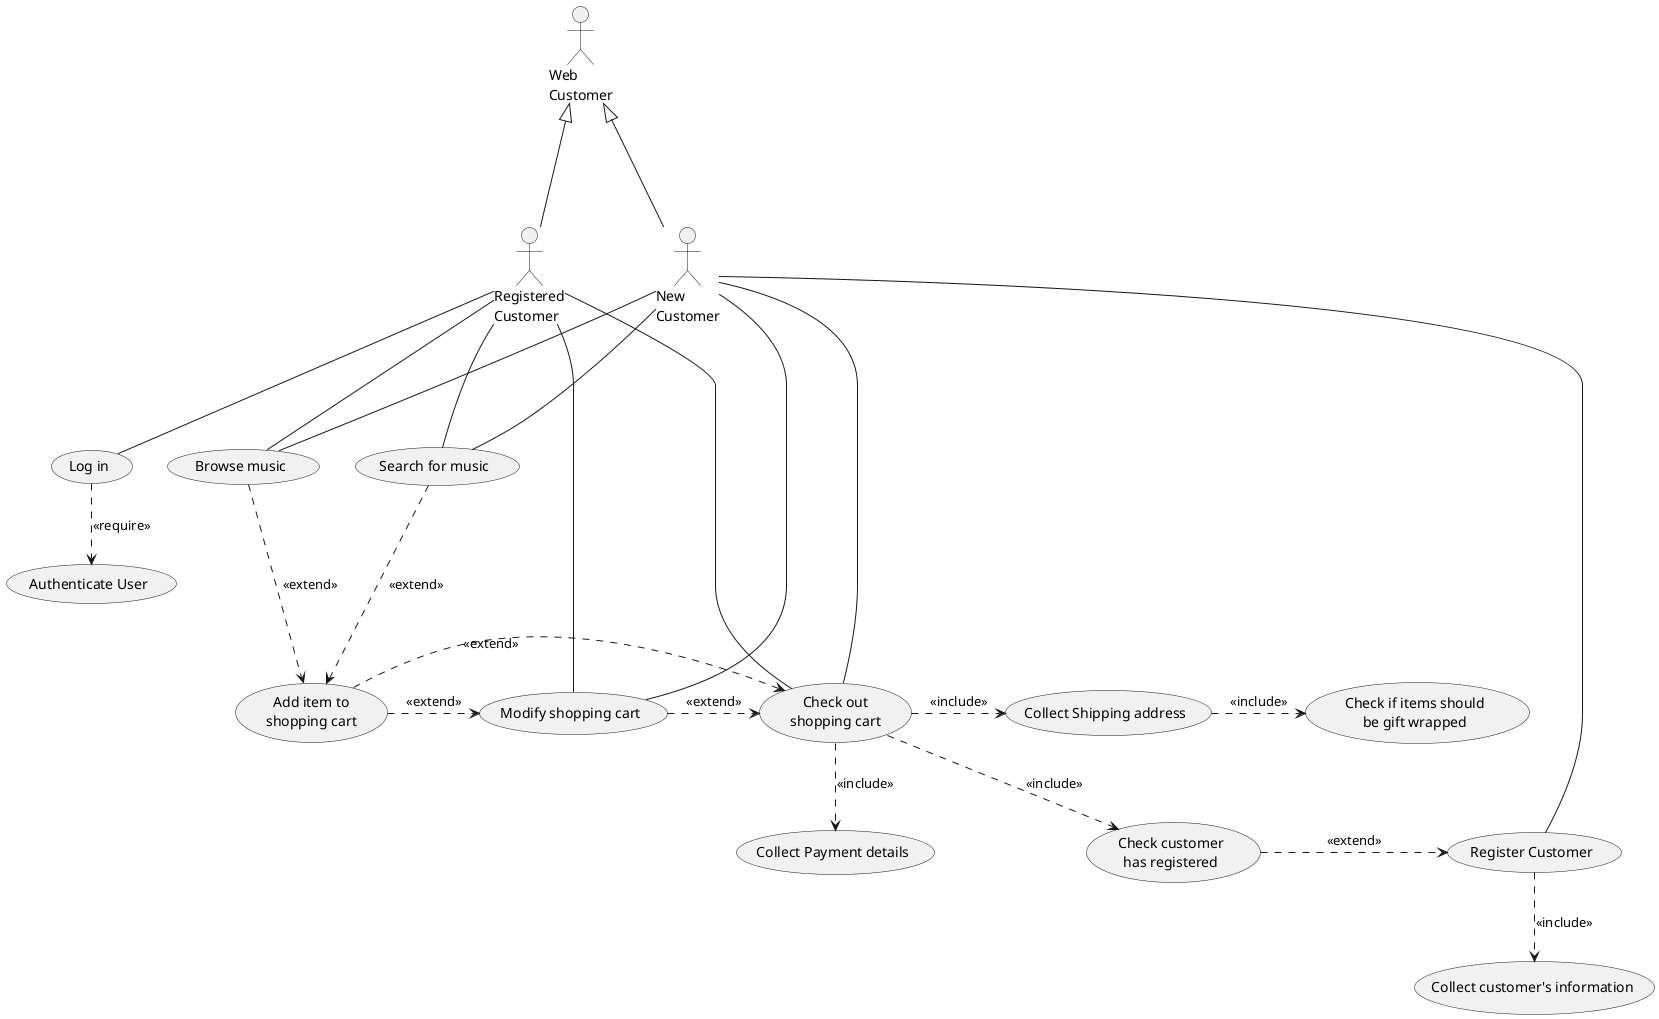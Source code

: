 @startuml onlineshopping
actor :Registered\nCustomer: as RegisteredCustomer
actor :New\nCustomer: as NewCustomer
actor :Web\nCustomer: as WebCustomer

usecase (Search for music) as SearchForMusic
usecase (Browse music) as BrowseMusic
usecase (Add item to\nshopping cart) as AddItem
usecase (Modify shopping cart) as ModifyCart
usecase (Check out\nshopping cart) as Checkout 
usecase (Register Customer) as RegisterCustomer 
usecase (Collect customer's information) as CollectCustomerInformation
usecase (Check customer\nhas registered) as checkregister
usecase (Collect Shipping address) as CollectAddress
usecase (Collect Payment details) as CollectPayment
usecase (Check if items should\nbe gift wrapped) as GiftWrap
usecase (Log in) as Login
usecase (Authenticate User) as Authenticate

RegisteredCustomer --- Login
NewCustomer -- RegisterCustomer
RegisteredCustomer --- BrowseMusic
NewCustomer --- BrowseMusic
RegisteredCustomer --- SearchForMusic
NewCustomer --- SearchForMusic
AddItem .> Checkout : <<extend>>
SearchForMusic ...> AddItem : <<extend>>
BrowseMusic .> AddItem : <<extend>>
RegisteredCustomer -- ModifyCart 
NewCustomer -- ModifyCart
ModifyCart .> Checkout : <<extend>>
AddItem .> ModifyCart : <<extend>>
NewCustomer -- Checkout
RegisteredCustomer -- Checkout
WebCustomer <|--- RegisteredCustomer
WebCustomer <|--- NewCustomer
RegisterCustomer ..> CollectCustomerInformation : <<include>>
Checkout ..> checkregister : <<include>>
checkregister .> RegisterCustomer : <<extend>>
Checkout .> CollectAddress : <<include>>
CollectAddress .> GiftWrap : <<include>>
Checkout ..> CollectPayment : <<include>>
Login ..> Authenticate : <<require>>


@enduml